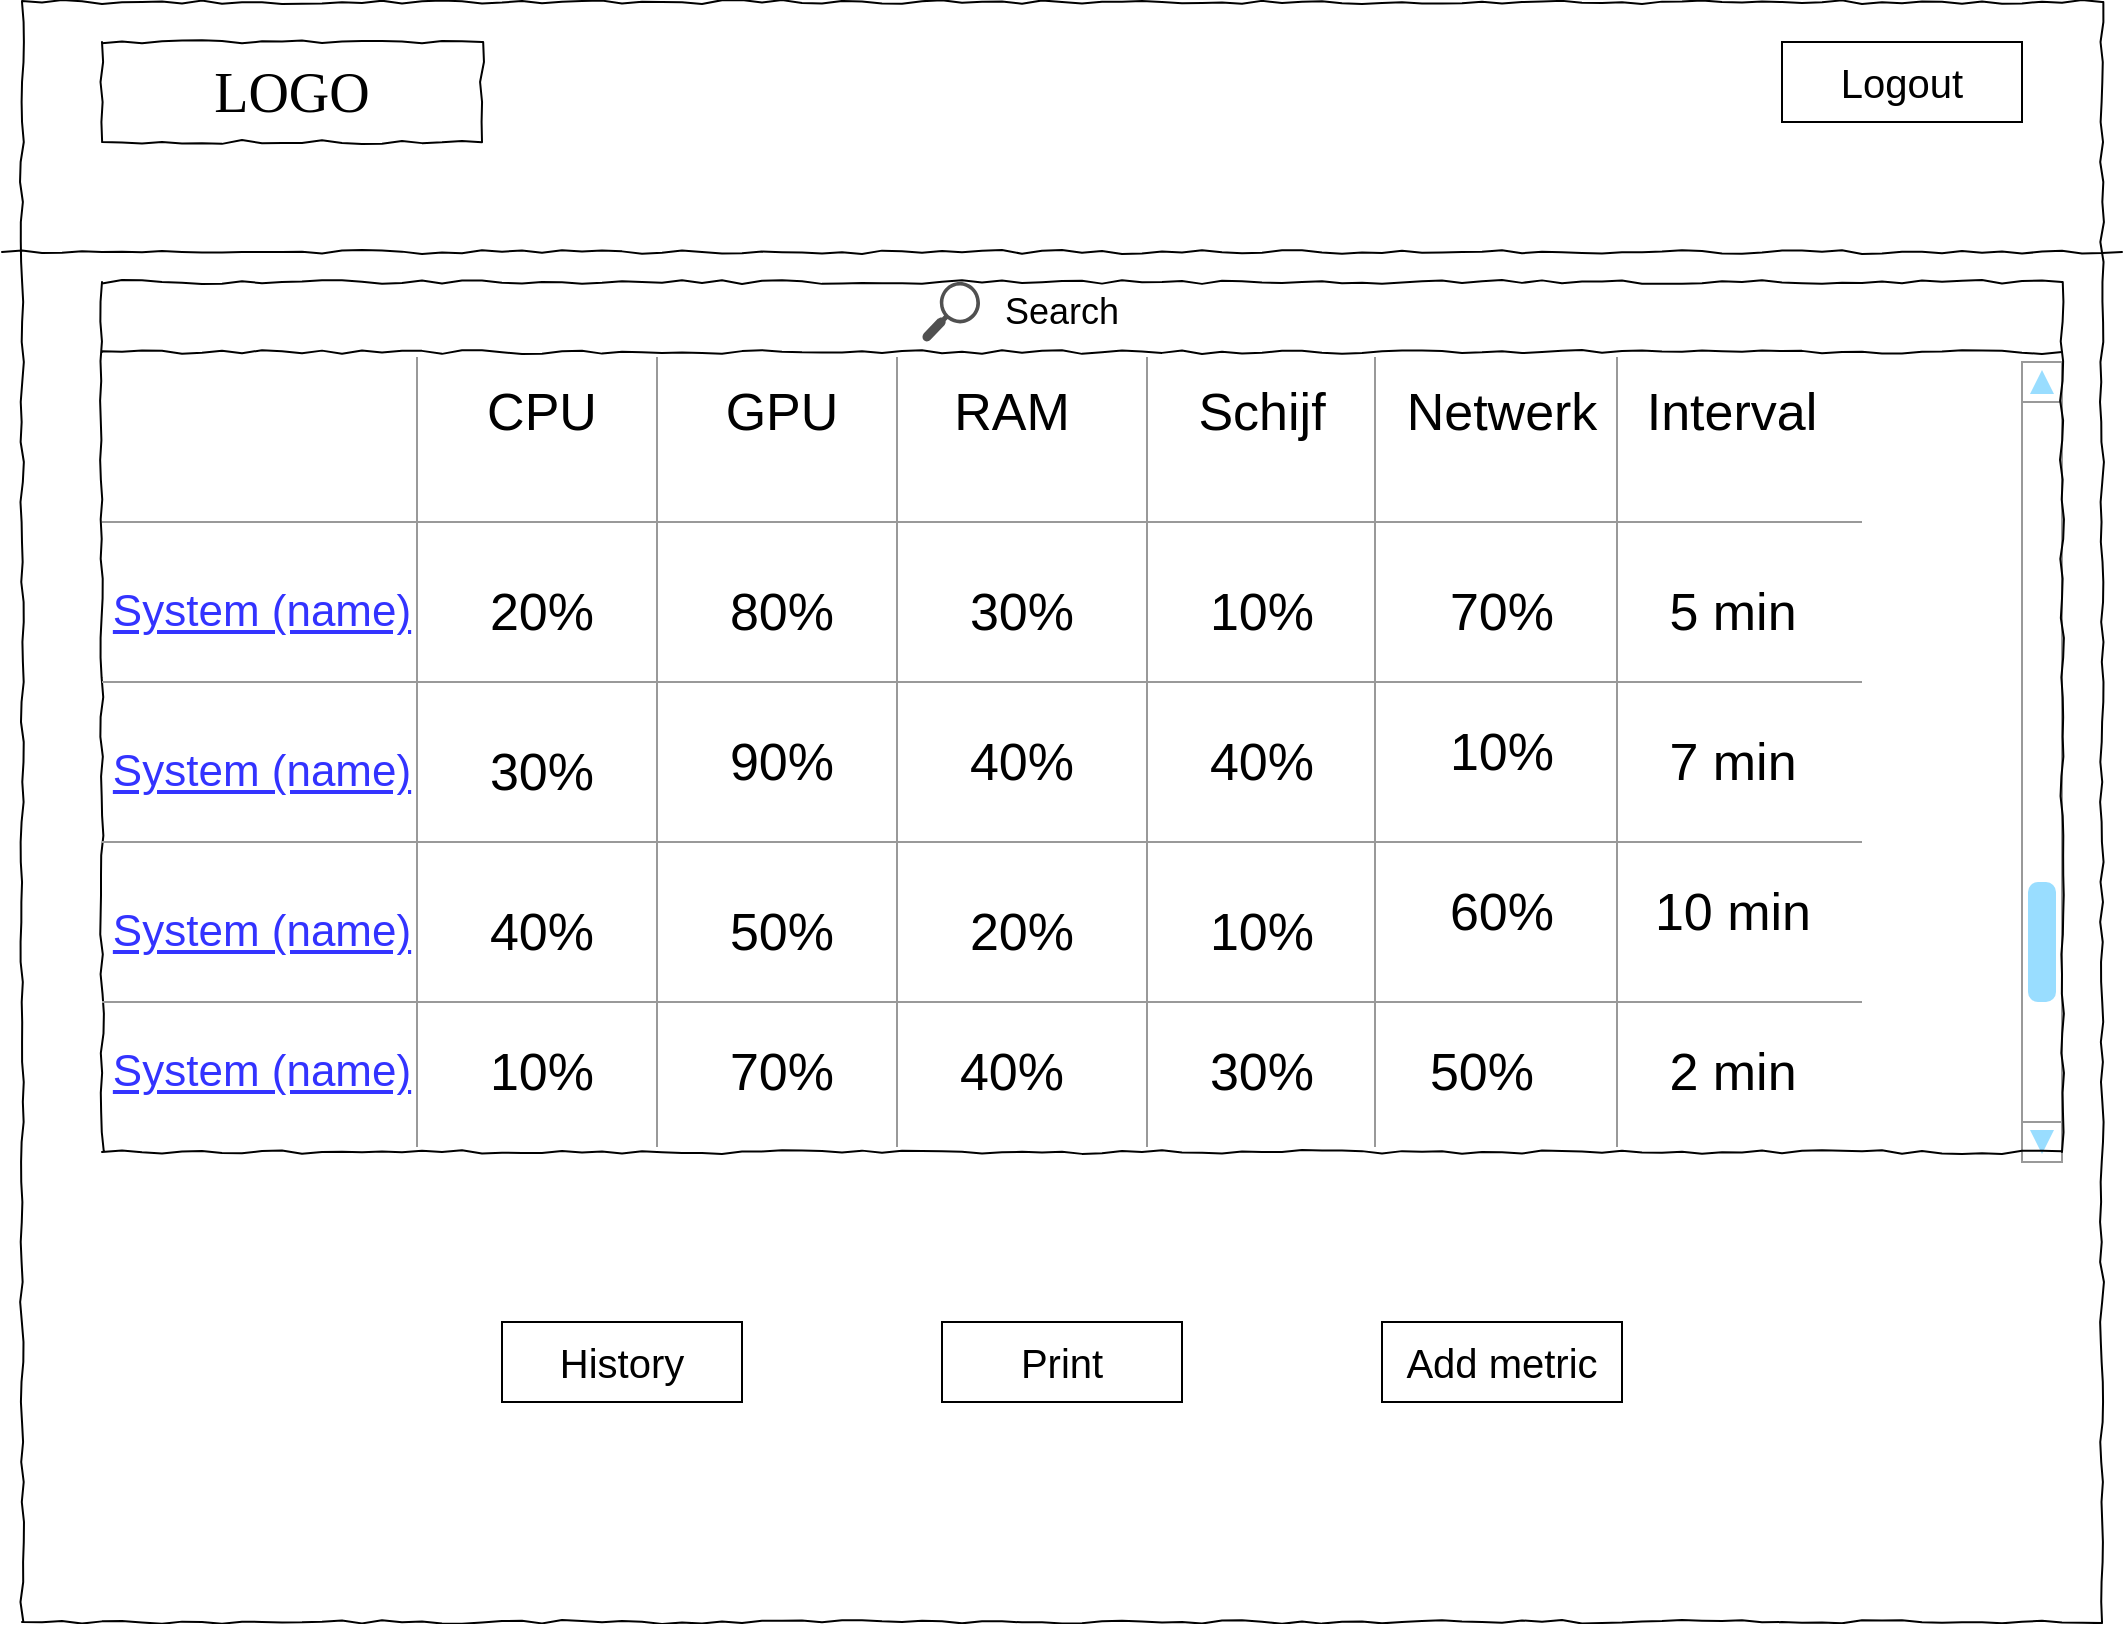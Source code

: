 <mxfile version="16.6.7" type="device"><diagram name="Page-1" id="03018318-947c-dd8e-b7a3-06fadd420f32"><mxGraphModel dx="1730" dy="972" grid="1" gridSize="10" guides="1" tooltips="1" connect="1" arrows="1" fold="1" page="1" pageScale="1" pageWidth="1100" pageHeight="850" background="none" math="0" shadow="0"><root><mxCell id="0"/><mxCell id="1" parent="0"/><mxCell id="677b7b8949515195-1" value="" style="whiteSpace=wrap;html=1;rounded=0;shadow=0;labelBackgroundColor=none;strokeColor=#000000;strokeWidth=1;fillColor=none;fontFamily=Verdana;fontSize=12;fontColor=#000000;align=center;comic=1;" parent="1" vertex="1"><mxGeometry x="40" y="20" width="1040" height="810" as="geometry"/></mxCell><mxCell id="677b7b8949515195-2" value="LOGO" style="whiteSpace=wrap;html=1;rounded=0;shadow=0;labelBackgroundColor=none;strokeWidth=1;fontFamily=Verdana;fontSize=28;align=center;comic=1;" parent="1" vertex="1"><mxGeometry x="80" y="40" width="190" height="50" as="geometry"/></mxCell><mxCell id="677b7b8949515195-9" value="" style="line;strokeWidth=1;html=1;rounded=0;shadow=0;labelBackgroundColor=none;fillColor=none;fontFamily=Verdana;fontSize=14;fontColor=#000000;align=center;comic=1;" parent="1" vertex="1"><mxGeometry x="30" y="140" width="1060" height="10" as="geometry"/></mxCell><mxCell id="LrE1VWyVyvVlXDW-NSZV-58" value="" style="rounded=0;whiteSpace=wrap;html=1;fontSize=20;" parent="1" vertex="1"><mxGeometry x="280" y="680" width="120" height="40" as="geometry"/></mxCell><mxCell id="LrE1VWyVyvVlXDW-NSZV-59" value="History" style="text;html=1;strokeColor=none;fillColor=none;align=center;verticalAlign=middle;whiteSpace=wrap;rounded=0;fontSize=20;" parent="1" vertex="1"><mxGeometry x="285" y="685" width="110" height="30" as="geometry"/></mxCell><mxCell id="LrE1VWyVyvVlXDW-NSZV-61" value="" style="rounded=0;whiteSpace=wrap;html=1;fontSize=20;" parent="1" vertex="1"><mxGeometry x="720" y="680" width="120" height="40" as="geometry"/></mxCell><mxCell id="LrE1VWyVyvVlXDW-NSZV-64" value="" style="rounded=0;whiteSpace=wrap;html=1;fontSize=20;" parent="1" vertex="1"><mxGeometry x="920" y="40" width="120" height="40" as="geometry"/></mxCell><mxCell id="LrE1VWyVyvVlXDW-NSZV-65" value="Logout" style="text;html=1;strokeColor=none;fillColor=none;align=center;verticalAlign=middle;whiteSpace=wrap;rounded=0;fontSize=20;" parent="1" vertex="1"><mxGeometry x="925" y="45" width="110" height="30" as="geometry"/></mxCell><mxCell id="LrE1VWyVyvVlXDW-NSZV-70" value="" style="rounded=0;whiteSpace=wrap;html=1;fontSize=20;" parent="1" vertex="1"><mxGeometry x="500" y="680" width="120" height="40" as="geometry"/></mxCell><mxCell id="LrE1VWyVyvVlXDW-NSZV-73" value="" style="verticalLabelPosition=bottom;shadow=0;dashed=0;align=center;html=1;verticalAlign=top;strokeWidth=1;shape=mxgraph.mockup.navigation.scrollBar;strokeColor=#999999;barPos=20;fillColor2=#99ddff;strokeColor2=none;direction=north;fontSize=20;" parent="1" vertex="1"><mxGeometry x="1040" y="200" width="20" height="400" as="geometry"/></mxCell><mxCell id="LrE1VWyVyvVlXDW-NSZV-74" value="Print" style="text;html=1;strokeColor=none;fillColor=none;align=center;verticalAlign=middle;whiteSpace=wrap;rounded=0;fontSize=20;" parent="1" vertex="1"><mxGeometry x="505" y="685" width="110" height="30" as="geometry"/></mxCell><mxCell id="LrE1VWyVyvVlXDW-NSZV-75" value="Add metric" style="text;html=1;strokeColor=none;fillColor=none;align=center;verticalAlign=middle;whiteSpace=wrap;rounded=0;fontSize=20;" parent="1" vertex="1"><mxGeometry x="725" y="685" width="110" height="30" as="geometry"/></mxCell><mxCell id="uaR5ViGPI4dhDherlJG1-2" value="" style="whiteSpace=wrap;html=1;rounded=0;shadow=0;labelBackgroundColor=none;strokeColor=#000000;strokeWidth=1;fillColor=none;fontFamily=Verdana;fontSize=12;fontColor=#000000;align=center;comic=1;" parent="1" vertex="1"><mxGeometry x="80" y="160" width="980" height="435" as="geometry"/></mxCell><mxCell id="uaR5ViGPI4dhDherlJG1-3" value="&lt;font style=&quot;font-size: 26px&quot;&gt;CPU&lt;/font&gt;" style="text;html=1;strokeColor=none;fillColor=none;align=center;verticalAlign=middle;whiteSpace=wrap;rounded=0;" parent="1" vertex="1"><mxGeometry x="270" y="210" width="60" height="30" as="geometry"/></mxCell><mxCell id="uaR5ViGPI4dhDherlJG1-4" value="&lt;font style=&quot;font-size: 26px&quot;&gt;GPU&lt;/font&gt;" style="text;html=1;strokeColor=none;fillColor=none;align=center;verticalAlign=middle;whiteSpace=wrap;rounded=0;" parent="1" vertex="1"><mxGeometry x="390" y="210" width="60" height="30" as="geometry"/></mxCell><mxCell id="uaR5ViGPI4dhDherlJG1-5" value="&lt;font style=&quot;font-size: 26px&quot;&gt;RAM&lt;/font&gt;" style="text;html=1;strokeColor=none;fillColor=none;align=center;verticalAlign=middle;whiteSpace=wrap;rounded=0;" parent="1" vertex="1"><mxGeometry x="505" y="210" width="60" height="30" as="geometry"/></mxCell><mxCell id="uaR5ViGPI4dhDherlJG1-6" value="&lt;font style=&quot;font-size: 26px&quot;&gt;Schijf&lt;/font&gt;" style="text;html=1;strokeColor=none;fillColor=none;align=center;verticalAlign=middle;whiteSpace=wrap;rounded=0;" parent="1" vertex="1"><mxGeometry x="630" y="210" width="60" height="30" as="geometry"/></mxCell><mxCell id="uaR5ViGPI4dhDherlJG1-7" value="&lt;font style=&quot;font-size: 26px&quot;&gt;Netwerk&lt;/font&gt;" style="text;html=1;strokeColor=none;fillColor=none;align=center;verticalAlign=middle;whiteSpace=wrap;rounded=0;" parent="1" vertex="1"><mxGeometry x="750" y="210" width="60" height="30" as="geometry"/></mxCell><mxCell id="uaR5ViGPI4dhDherlJG1-8" value="" style="line;strokeWidth=1;html=1;rounded=0;shadow=0;labelBackgroundColor=none;fillColor=none;fontFamily=Verdana;fontSize=14;fontColor=#000000;align=center;comic=1;" parent="1" vertex="1"><mxGeometry x="80" y="190" width="980" height="10" as="geometry"/></mxCell><mxCell id="uaR5ViGPI4dhDherlJG1-9" value="" style="sketch=0;pointerEvents=1;shadow=0;dashed=0;html=1;strokeColor=none;fillColor=#505050;labelPosition=center;verticalLabelPosition=bottom;verticalAlign=top;outlineConnect=0;align=center;shape=mxgraph.office.concepts.search;fontSize=18;" parent="1" vertex="1"><mxGeometry x="490" y="160" width="29" height="30" as="geometry"/></mxCell><mxCell id="uaR5ViGPI4dhDherlJG1-10" value="&lt;font style=&quot;font-size: 18px&quot;&gt;Search&lt;/font&gt;" style="text;html=1;strokeColor=none;fillColor=none;align=center;verticalAlign=middle;whiteSpace=wrap;rounded=0;" parent="1" vertex="1"><mxGeometry x="530" y="160" width="60" height="30" as="geometry"/></mxCell><mxCell id="uaR5ViGPI4dhDherlJG1-12" value="&lt;font color=&quot;#3333ff&quot; size=&quot;1&quot;&gt;&lt;u style=&quot;font-size: 22px&quot;&gt;System (name)&lt;/u&gt;&lt;/font&gt;" style="text;html=1;strokeColor=none;fillColor=none;align=center;verticalAlign=middle;whiteSpace=wrap;rounded=0;" parent="1" vertex="1"><mxGeometry x="80" y="310" width="160" height="30" as="geometry"/></mxCell><mxCell id="uaR5ViGPI4dhDherlJG1-13" value="&lt;font color=&quot;#3333ff&quot; size=&quot;1&quot;&gt;&lt;u style=&quot;font-size: 22px&quot;&gt;System (name)&lt;/u&gt;&lt;/font&gt;" style="text;html=1;strokeColor=none;fillColor=none;align=center;verticalAlign=middle;whiteSpace=wrap;rounded=0;" parent="1" vertex="1"><mxGeometry x="80" y="390" width="160" height="30" as="geometry"/></mxCell><mxCell id="uaR5ViGPI4dhDherlJG1-14" value="&lt;font color=&quot;#3333ff&quot; size=&quot;1&quot;&gt;&lt;u style=&quot;font-size: 22px&quot;&gt;System (name)&lt;/u&gt;&lt;/font&gt;" style="text;html=1;strokeColor=none;fillColor=none;align=center;verticalAlign=middle;whiteSpace=wrap;rounded=0;" parent="1" vertex="1"><mxGeometry x="80" y="470" width="160" height="30" as="geometry"/></mxCell><mxCell id="uaR5ViGPI4dhDherlJG1-15" value="" style="verticalLabelPosition=bottom;shadow=0;dashed=0;align=center;html=1;verticalAlign=top;strokeWidth=1;shape=mxgraph.mockup.markup.line;strokeColor=#999999;fontSize=18;" parent="1" vertex="1"><mxGeometry x="80" y="270" width="880" height="20" as="geometry"/></mxCell><mxCell id="uaR5ViGPI4dhDherlJG1-16" value="&lt;font style=&quot;font-size: 26px&quot;&gt;Interval&lt;/font&gt;" style="text;html=1;strokeColor=none;fillColor=none;align=center;verticalAlign=middle;whiteSpace=wrap;rounded=0;" parent="1" vertex="1"><mxGeometry x="865" y="210" width="60" height="30" as="geometry"/></mxCell><mxCell id="uaR5ViGPI4dhDherlJG1-17" value="" style="verticalLabelPosition=bottom;shadow=0;dashed=0;align=center;html=1;verticalAlign=top;strokeWidth=1;shape=mxgraph.mockup.markup.line;strokeColor=#999999;fontSize=18;" parent="1" vertex="1"><mxGeometry x="80" y="350" width="880" height="20" as="geometry"/></mxCell><mxCell id="uaR5ViGPI4dhDherlJG1-18" value="" style="verticalLabelPosition=bottom;shadow=0;dashed=0;align=center;html=1;verticalAlign=top;strokeWidth=1;shape=mxgraph.mockup.markup.line;strokeColor=#999999;fontSize=18;" parent="1" vertex="1"><mxGeometry x="80" y="430" width="880" height="20" as="geometry"/></mxCell><mxCell id="uaR5ViGPI4dhDherlJG1-19" value="" style="verticalLabelPosition=bottom;shadow=0;dashed=0;align=center;html=1;verticalAlign=top;strokeWidth=1;shape=mxgraph.mockup.markup.line;strokeColor=#999999;fontSize=18;" parent="1" vertex="1"><mxGeometry x="80" y="510" width="880" height="20" as="geometry"/></mxCell><mxCell id="uaR5ViGPI4dhDherlJG1-20" value="" style="verticalLabelPosition=bottom;shadow=0;dashed=0;align=center;html=1;verticalAlign=top;strokeWidth=1;shape=mxgraph.mockup.markup.line;strokeColor=#999999;fontSize=18;rotation=-270;" parent="1" vertex="1"><mxGeometry x="160" y="385" width="395" height="20" as="geometry"/></mxCell><mxCell id="uaR5ViGPI4dhDherlJG1-21" value="" style="verticalLabelPosition=bottom;shadow=0;dashed=0;align=center;html=1;verticalAlign=top;strokeWidth=1;shape=mxgraph.mockup.markup.line;strokeColor=#999999;fontSize=18;rotation=-270;" parent="1" vertex="1"><mxGeometry x="280" y="385" width="395" height="20" as="geometry"/></mxCell><mxCell id="uaR5ViGPI4dhDherlJG1-22" value="" style="verticalLabelPosition=bottom;shadow=0;dashed=0;align=center;html=1;verticalAlign=top;strokeWidth=1;shape=mxgraph.mockup.markup.line;strokeColor=#999999;fontSize=18;rotation=-270;" parent="1" vertex="1"><mxGeometry x="405" y="385" width="395" height="20" as="geometry"/></mxCell><mxCell id="uaR5ViGPI4dhDherlJG1-23" value="" style="verticalLabelPosition=bottom;shadow=0;dashed=0;align=center;html=1;verticalAlign=top;strokeWidth=1;shape=mxgraph.mockup.markup.line;strokeColor=#999999;fontSize=18;rotation=-270;" parent="1" vertex="1"><mxGeometry x="519" y="385" width="395" height="20" as="geometry"/></mxCell><mxCell id="uaR5ViGPI4dhDherlJG1-24" value="" style="verticalLabelPosition=bottom;shadow=0;dashed=0;align=center;html=1;verticalAlign=top;strokeWidth=1;shape=mxgraph.mockup.markup.line;strokeColor=#999999;fontSize=18;rotation=-270;" parent="1" vertex="1"><mxGeometry x="640" y="385" width="395" height="20" as="geometry"/></mxCell><mxCell id="uaR5ViGPI4dhDherlJG1-26" value="" style="verticalLabelPosition=bottom;shadow=0;dashed=0;align=center;html=1;verticalAlign=top;strokeWidth=1;shape=mxgraph.mockup.markup.line;strokeColor=#999999;fontSize=18;rotation=-270;" parent="1" vertex="1"><mxGeometry x="40" y="385" width="395" height="20" as="geometry"/></mxCell><mxCell id="uaR5ViGPI4dhDherlJG1-28" value="&lt;font color=&quot;#3333ff&quot; size=&quot;1&quot;&gt;&lt;u style=&quot;font-size: 22px&quot;&gt;System (name)&lt;/u&gt;&lt;/font&gt;" style="text;html=1;strokeColor=none;fillColor=none;align=center;verticalAlign=middle;whiteSpace=wrap;rounded=0;" parent="1" vertex="1"><mxGeometry x="80" y="540" width="160" height="30" as="geometry"/></mxCell><mxCell id="I1w-duBh3gBRZTj8qLnm-1" value="&lt;font style=&quot;font-size: 26px&quot;&gt;20%&lt;/font&gt;" style="text;html=1;strokeColor=none;fillColor=none;align=center;verticalAlign=middle;whiteSpace=wrap;rounded=0;" vertex="1" parent="1"><mxGeometry x="270" y="310" width="60" height="30" as="geometry"/></mxCell><mxCell id="I1w-duBh3gBRZTj8qLnm-4" style="edgeStyle=orthogonalEdgeStyle;rounded=0;orthogonalLoop=1;jettySize=auto;html=1;exitX=0.5;exitY=1;exitDx=0;exitDy=0;" edge="1" parent="1" source="I1w-duBh3gBRZTj8qLnm-1" target="I1w-duBh3gBRZTj8qLnm-1"><mxGeometry relative="1" as="geometry"/></mxCell><mxCell id="I1w-duBh3gBRZTj8qLnm-9" value="&lt;font style=&quot;font-size: 26px&quot;&gt;80%&lt;/font&gt;" style="text;html=1;strokeColor=none;fillColor=none;align=center;verticalAlign=middle;whiteSpace=wrap;rounded=0;" vertex="1" parent="1"><mxGeometry x="390" y="310" width="60" height="30" as="geometry"/></mxCell><mxCell id="I1w-duBh3gBRZTj8qLnm-10" value="&lt;font style=&quot;font-size: 26px&quot;&gt;30%&lt;/font&gt;" style="text;html=1;strokeColor=none;fillColor=none;align=center;verticalAlign=middle;whiteSpace=wrap;rounded=0;" vertex="1" parent="1"><mxGeometry x="510" y="310" width="60" height="30" as="geometry"/></mxCell><mxCell id="I1w-duBh3gBRZTj8qLnm-11" value="&lt;font style=&quot;font-size: 26px&quot;&gt;10%&lt;/font&gt;" style="text;html=1;strokeColor=none;fillColor=none;align=center;verticalAlign=middle;whiteSpace=wrap;rounded=0;" vertex="1" parent="1"><mxGeometry x="630" y="310" width="60" height="30" as="geometry"/></mxCell><mxCell id="I1w-duBh3gBRZTj8qLnm-12" value="&lt;font style=&quot;font-size: 26px&quot;&gt;70%&lt;/font&gt;" style="text;html=1;strokeColor=none;fillColor=none;align=center;verticalAlign=middle;whiteSpace=wrap;rounded=0;" vertex="1" parent="1"><mxGeometry x="750" y="310" width="60" height="30" as="geometry"/></mxCell><mxCell id="I1w-duBh3gBRZTj8qLnm-13" value="&lt;font style=&quot;font-size: 26px&quot;&gt;30%&lt;/font&gt;" style="text;html=1;strokeColor=none;fillColor=none;align=center;verticalAlign=middle;whiteSpace=wrap;rounded=0;" vertex="1" parent="1"><mxGeometry x="270" y="390" width="60" height="30" as="geometry"/></mxCell><mxCell id="I1w-duBh3gBRZTj8qLnm-14" value="&lt;font style=&quot;font-size: 26px&quot;&gt;90%&lt;/font&gt;" style="text;html=1;strokeColor=none;fillColor=none;align=center;verticalAlign=middle;whiteSpace=wrap;rounded=0;" vertex="1" parent="1"><mxGeometry x="390" y="385" width="60" height="30" as="geometry"/></mxCell><mxCell id="I1w-duBh3gBRZTj8qLnm-15" value="&lt;font style=&quot;font-size: 26px&quot;&gt;40%&lt;/font&gt;" style="text;html=1;strokeColor=none;fillColor=none;align=center;verticalAlign=middle;whiteSpace=wrap;rounded=0;" vertex="1" parent="1"><mxGeometry x="510" y="385" width="60" height="30" as="geometry"/></mxCell><mxCell id="I1w-duBh3gBRZTj8qLnm-16" value="&lt;font style=&quot;font-size: 26px&quot;&gt;40%&lt;/font&gt;" style="text;html=1;strokeColor=none;fillColor=none;align=center;verticalAlign=middle;whiteSpace=wrap;rounded=0;" vertex="1" parent="1"><mxGeometry x="630" y="385" width="60" height="30" as="geometry"/></mxCell><mxCell id="I1w-duBh3gBRZTj8qLnm-17" value="&lt;font style=&quot;font-size: 26px&quot;&gt;10%&lt;/font&gt;" style="text;html=1;strokeColor=none;fillColor=none;align=center;verticalAlign=middle;whiteSpace=wrap;rounded=0;" vertex="1" parent="1"><mxGeometry x="750" y="380" width="60" height="30" as="geometry"/></mxCell><mxCell id="I1w-duBh3gBRZTj8qLnm-18" value="&lt;font style=&quot;font-size: 26px&quot;&gt;40%&lt;/font&gt;" style="text;html=1;strokeColor=none;fillColor=none;align=center;verticalAlign=middle;whiteSpace=wrap;rounded=0;" vertex="1" parent="1"><mxGeometry x="270" y="470" width="60" height="30" as="geometry"/></mxCell><mxCell id="I1w-duBh3gBRZTj8qLnm-19" value="&lt;font style=&quot;font-size: 26px&quot;&gt;50%&lt;/font&gt;" style="text;html=1;strokeColor=none;fillColor=none;align=center;verticalAlign=middle;whiteSpace=wrap;rounded=0;" vertex="1" parent="1"><mxGeometry x="390" y="470" width="60" height="30" as="geometry"/></mxCell><mxCell id="I1w-duBh3gBRZTj8qLnm-20" value="&lt;font style=&quot;font-size: 26px&quot;&gt;20%&lt;/font&gt;" style="text;html=1;strokeColor=none;fillColor=none;align=center;verticalAlign=middle;whiteSpace=wrap;rounded=0;" vertex="1" parent="1"><mxGeometry x="510" y="470" width="60" height="30" as="geometry"/></mxCell><mxCell id="I1w-duBh3gBRZTj8qLnm-21" value="&lt;font style=&quot;font-size: 26px&quot;&gt;10%&lt;/font&gt;" style="text;html=1;strokeColor=none;fillColor=none;align=center;verticalAlign=middle;whiteSpace=wrap;rounded=0;" vertex="1" parent="1"><mxGeometry x="630" y="470" width="60" height="30" as="geometry"/></mxCell><mxCell id="I1w-duBh3gBRZTj8qLnm-22" value="&lt;font style=&quot;font-size: 26px&quot;&gt;60%&lt;/font&gt;" style="text;html=1;strokeColor=none;fillColor=none;align=center;verticalAlign=middle;whiteSpace=wrap;rounded=0;" vertex="1" parent="1"><mxGeometry x="750" y="460" width="60" height="30" as="geometry"/></mxCell><mxCell id="I1w-duBh3gBRZTj8qLnm-23" value="&lt;font style=&quot;font-size: 26px&quot;&gt;5 min&lt;/font&gt;" style="text;html=1;strokeColor=none;fillColor=none;align=center;verticalAlign=middle;whiteSpace=wrap;rounded=0;" vertex="1" parent="1"><mxGeometry x="852.5" y="310" width="85" height="30" as="geometry"/></mxCell><mxCell id="I1w-duBh3gBRZTj8qLnm-24" value="&lt;font style=&quot;font-size: 26px&quot;&gt;7 min&lt;/font&gt;" style="text;html=1;strokeColor=none;fillColor=none;align=center;verticalAlign=middle;whiteSpace=wrap;rounded=0;" vertex="1" parent="1"><mxGeometry x="852.5" y="385" width="85" height="30" as="geometry"/></mxCell><mxCell id="I1w-duBh3gBRZTj8qLnm-25" value="&lt;font style=&quot;font-size: 26px&quot;&gt;10 min&lt;/font&gt;" style="text;html=1;strokeColor=none;fillColor=none;align=center;verticalAlign=middle;whiteSpace=wrap;rounded=0;" vertex="1" parent="1"><mxGeometry x="852.5" y="460" width="85" height="30" as="geometry"/></mxCell><mxCell id="I1w-duBh3gBRZTj8qLnm-26" value="&lt;font style=&quot;font-size: 26px&quot;&gt;2 min&lt;/font&gt;" style="text;html=1;strokeColor=none;fillColor=none;align=center;verticalAlign=middle;whiteSpace=wrap;rounded=0;" vertex="1" parent="1"><mxGeometry x="852.5" y="540" width="85" height="30" as="geometry"/></mxCell><mxCell id="I1w-duBh3gBRZTj8qLnm-27" value="&lt;font style=&quot;font-size: 26px&quot;&gt;40%&lt;/font&gt;" style="text;html=1;strokeColor=none;fillColor=none;align=center;verticalAlign=middle;whiteSpace=wrap;rounded=0;" vertex="1" parent="1"><mxGeometry x="505" y="540" width="60" height="30" as="geometry"/></mxCell><mxCell id="I1w-duBh3gBRZTj8qLnm-28" value="&lt;font style=&quot;font-size: 26px&quot;&gt;10%&lt;/font&gt;" style="text;html=1;strokeColor=none;fillColor=none;align=center;verticalAlign=middle;whiteSpace=wrap;rounded=0;" vertex="1" parent="1"><mxGeometry x="270" y="540" width="60" height="30" as="geometry"/></mxCell><mxCell id="I1w-duBh3gBRZTj8qLnm-29" value="&lt;font style=&quot;font-size: 26px&quot;&gt;50%&lt;/font&gt;" style="text;html=1;strokeColor=none;fillColor=none;align=center;verticalAlign=middle;whiteSpace=wrap;rounded=0;" vertex="1" parent="1"><mxGeometry x="740" y="540" width="60" height="30" as="geometry"/></mxCell><mxCell id="I1w-duBh3gBRZTj8qLnm-31" value="&lt;font style=&quot;font-size: 26px&quot;&gt;70%&lt;/font&gt;" style="text;html=1;strokeColor=none;fillColor=none;align=center;verticalAlign=middle;whiteSpace=wrap;rounded=0;" vertex="1" parent="1"><mxGeometry x="390" y="540" width="60" height="30" as="geometry"/></mxCell><mxCell id="I1w-duBh3gBRZTj8qLnm-32" value="&lt;font style=&quot;font-size: 26px&quot;&gt;30%&lt;/font&gt;" style="text;html=1;strokeColor=none;fillColor=none;align=center;verticalAlign=middle;whiteSpace=wrap;rounded=0;" vertex="1" parent="1"><mxGeometry x="630" y="540" width="60" height="30" as="geometry"/></mxCell></root></mxGraphModel></diagram></mxfile>